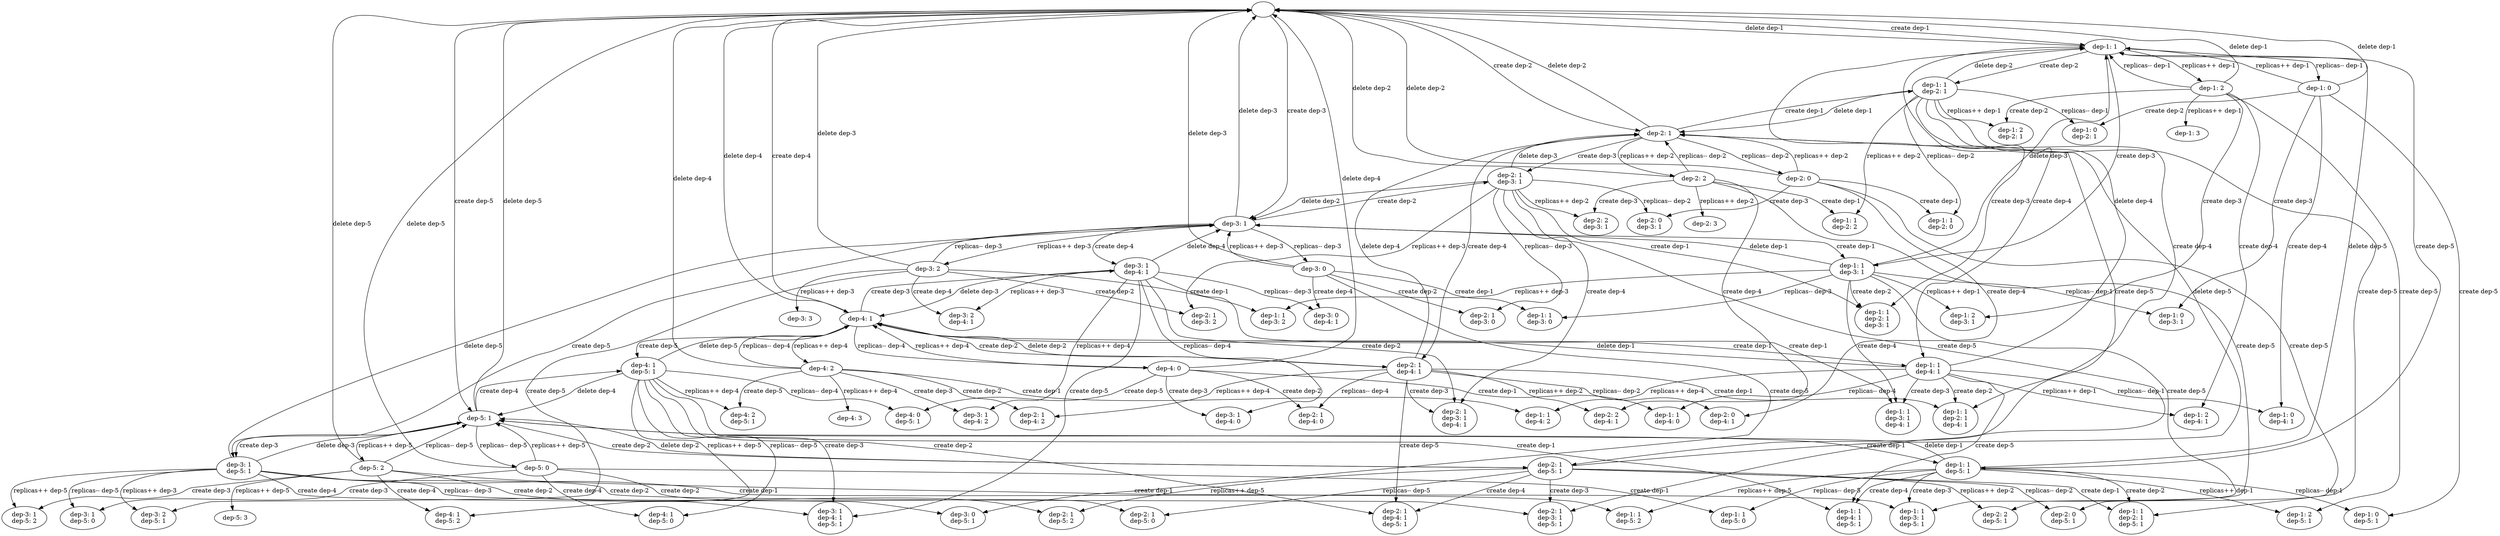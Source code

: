 digraph ClusterGraph {
  0 [label=""];
  1 [label="dep-1: 1"];
  2 [label="dep-2: 1"];
  3 [label="dep-3: 1"];
  4 [label="dep-4: 1"];
  5 [label="dep-5: 1"];
  6 [label="dep-1: 1\ndep-2: 1"];
  7 [label="dep-1: 1\ndep-3: 1"];
  8 [label="dep-1: 1\ndep-4: 1"];
  9 [label="dep-1: 1\ndep-5: 1"];
  10 [label="dep-1: 2"];
  11 [label="dep-1: 0"];
  12 [label="dep-2: 1\ndep-3: 1"];
  13 [label="dep-2: 1\ndep-4: 1"];
  14 [label="dep-2: 1\ndep-5: 1"];
  15 [label="dep-2: 2"];
  16 [label="dep-2: 0"];
  17 [label="dep-3: 1\ndep-4: 1"];
  18 [label="dep-3: 1\ndep-5: 1"];
  19 [label="dep-3: 2"];
  20 [label="dep-3: 0"];
  21 [label="dep-4: 1\ndep-5: 1"];
  22 [label="dep-4: 2"];
  23 [label="dep-4: 0"];
  24 [label="dep-5: 2"];
  25 [label="dep-5: 0"];
  26 [label="dep-1: 1\ndep-2: 1\ndep-3: 1"];
  27 [label="dep-1: 1\ndep-2: 1\ndep-4: 1"];
  28 [label="dep-1: 1\ndep-2: 1\ndep-5: 1"];
  29 [label="dep-1: 2\ndep-2: 1"];
  30 [label="dep-1: 0\ndep-2: 1"];
  31 [label="dep-1: 1\ndep-2: 2"];
  32 [label="dep-1: 1\ndep-2: 0"];
  33 [label="dep-1: 1\ndep-3: 1\ndep-4: 1"];
  34 [label="dep-1: 1\ndep-3: 1\ndep-5: 1"];
  35 [label="dep-1: 2\ndep-3: 1"];
  36 [label="dep-1: 0\ndep-3: 1"];
  37 [label="dep-1: 1\ndep-3: 2"];
  38 [label="dep-1: 1\ndep-3: 0"];
  39 [label="dep-1: 1\ndep-4: 1\ndep-5: 1"];
  40 [label="dep-1: 2\ndep-4: 1"];
  41 [label="dep-1: 0\ndep-4: 1"];
  42 [label="dep-1: 1\ndep-4: 2"];
  43 [label="dep-1: 1\ndep-4: 0"];
  44 [label="dep-1: 2\ndep-5: 1"];
  45 [label="dep-1: 0\ndep-5: 1"];
  46 [label="dep-1: 1\ndep-5: 2"];
  47 [label="dep-1: 1\ndep-5: 0"];
  48 [label="dep-1: 3"];
  49 [label="dep-2: 1\ndep-3: 1\ndep-4: 1"];
  50 [label="dep-2: 1\ndep-3: 1\ndep-5: 1"];
  51 [label="dep-2: 2\ndep-3: 1"];
  52 [label="dep-2: 0\ndep-3: 1"];
  53 [label="dep-2: 1\ndep-3: 2"];
  54 [label="dep-2: 1\ndep-3: 0"];
  55 [label="dep-2: 1\ndep-4: 1\ndep-5: 1"];
  56 [label="dep-2: 2\ndep-4: 1"];
  57 [label="dep-2: 0\ndep-4: 1"];
  58 [label="dep-2: 1\ndep-4: 2"];
  59 [label="dep-2: 1\ndep-4: 0"];
  60 [label="dep-2: 2\ndep-5: 1"];
  61 [label="dep-2: 0\ndep-5: 1"];
  62 [label="dep-2: 1\ndep-5: 2"];
  63 [label="dep-2: 1\ndep-5: 0"];
  64 [label="dep-2: 3"];
  65 [label="dep-3: 1\ndep-4: 1\ndep-5: 1"];
  66 [label="dep-3: 2\ndep-4: 1"];
  67 [label="dep-3: 0\ndep-4: 1"];
  68 [label="dep-3: 1\ndep-4: 2"];
  69 [label="dep-3: 1\ndep-4: 0"];
  70 [label="dep-3: 2\ndep-5: 1"];
  71 [label="dep-3: 0\ndep-5: 1"];
  72 [label="dep-3: 1\ndep-5: 2"];
  73 [label="dep-3: 1\ndep-5: 0"];
  74 [label="dep-3: 3"];
  75 [label="dep-4: 2\ndep-5: 1"];
  76 [label="dep-4: 0\ndep-5: 1"];
  77 [label="dep-4: 1\ndep-5: 2"];
  78 [label="dep-4: 1\ndep-5: 0"];
  79 [label="dep-4: 3"];
  80 [label="dep-5: 3"];
  0 -> 1 [label="create dep-1"];
  0 -> 2 [label="create dep-2"];
  0 -> 3 [label="create dep-3"];
  0 -> 4 [label="create dep-4"];
  0 -> 5 [label="create dep-5"];
  1 -> 0 [label="delete dep-1"];
  1 -> 6 [label="create dep-2"];
  1 -> 7 [label="create dep-3"];
  1 -> 8 [label="create dep-4"];
  1 -> 9 [label="create dep-5"];
  1 -> 10 [label="replicas++ dep-1"];
  1 -> 11 [label="replicas-- dep-1"];
  2 -> 6 [label="create dep-1"];
  2 -> 0 [label="delete dep-2"];
  2 -> 12 [label="create dep-3"];
  2 -> 13 [label="create dep-4"];
  2 -> 14 [label="create dep-5"];
  2 -> 15 [label="replicas++ dep-2"];
  2 -> 16 [label="replicas-- dep-2"];
  3 -> 7 [label="create dep-1"];
  3 -> 12 [label="create dep-2"];
  3 -> 0 [label="delete dep-3"];
  3 -> 17 [label="create dep-4"];
  3 -> 18 [label="create dep-5"];
  3 -> 19 [label="replicas++ dep-3"];
  3 -> 20 [label="replicas-- dep-3"];
  4 -> 8 [label="create dep-1"];
  4 -> 13 [label="create dep-2"];
  4 -> 17 [label="create dep-3"];
  4 -> 0 [label="delete dep-4"];
  4 -> 21 [label="create dep-5"];
  4 -> 22 [label="replicas++ dep-4"];
  4 -> 23 [label="replicas-- dep-4"];
  5 -> 9 [label="create dep-1"];
  5 -> 14 [label="create dep-2"];
  5 -> 18 [label="create dep-3"];
  5 -> 21 [label="create dep-4"];
  5 -> 0 [label="delete dep-5"];
  5 -> 24 [label="replicas++ dep-5"];
  5 -> 25 [label="replicas-- dep-5"];
  6 -> 2 [label="delete dep-1"];
  6 -> 1 [label="delete dep-2"];
  6 -> 26 [label="create dep-3"];
  6 -> 27 [label="create dep-4"];
  6 -> 28 [label="create dep-5"];
  6 -> 29 [label="replicas++ dep-1"];
  6 -> 30 [label="replicas-- dep-1"];
  6 -> 31 [label="replicas++ dep-2"];
  6 -> 32 [label="replicas-- dep-2"];
  7 -> 3 [label="delete dep-1"];
  7 -> 26 [label="create dep-2"];
  7 -> 1 [label="delete dep-3"];
  7 -> 33 [label="create dep-4"];
  7 -> 34 [label="create dep-5"];
  7 -> 35 [label="replicas++ dep-1"];
  7 -> 36 [label="replicas-- dep-1"];
  7 -> 37 [label="replicas++ dep-3"];
  7 -> 38 [label="replicas-- dep-3"];
  8 -> 4 [label="delete dep-1"];
  8 -> 27 [label="create dep-2"];
  8 -> 33 [label="create dep-3"];
  8 -> 1 [label="delete dep-4"];
  8 -> 39 [label="create dep-5"];
  8 -> 40 [label="replicas++ dep-1"];
  8 -> 41 [label="replicas-- dep-1"];
  8 -> 42 [label="replicas++ dep-4"];
  8 -> 43 [label="replicas-- dep-4"];
  9 -> 5 [label="delete dep-1"];
  9 -> 28 [label="create dep-2"];
  9 -> 34 [label="create dep-3"];
  9 -> 39 [label="create dep-4"];
  9 -> 1 [label="delete dep-5"];
  9 -> 44 [label="replicas++ dep-1"];
  9 -> 45 [label="replicas-- dep-1"];
  9 -> 46 [label="replicas++ dep-5"];
  9 -> 47 [label="replicas-- dep-5"];
  10 -> 0 [label="delete dep-1"];
  10 -> 29 [label="create dep-2"];
  10 -> 35 [label="create dep-3"];
  10 -> 40 [label="create dep-4"];
  10 -> 44 [label="create dep-5"];
  10 -> 48 [label="replicas++ dep-1"];
  10 -> 1 [label="replicas-- dep-1"];
  11 -> 0 [label="delete dep-1"];
  11 -> 30 [label="create dep-2"];
  11 -> 36 [label="create dep-3"];
  11 -> 41 [label="create dep-4"];
  11 -> 45 [label="create dep-5"];
  11 -> 1 [label="replicas++ dep-1"];
  12 -> 26 [label="create dep-1"];
  12 -> 3 [label="delete dep-2"];
  12 -> 2 [label="delete dep-3"];
  12 -> 49 [label="create dep-4"];
  12 -> 50 [label="create dep-5"];
  12 -> 51 [label="replicas++ dep-2"];
  12 -> 52 [label="replicas-- dep-2"];
  12 -> 53 [label="replicas++ dep-3"];
  12 -> 54 [label="replicas-- dep-3"];
  13 -> 27 [label="create dep-1"];
  13 -> 4 [label="delete dep-2"];
  13 -> 49 [label="create dep-3"];
  13 -> 2 [label="delete dep-4"];
  13 -> 55 [label="create dep-5"];
  13 -> 56 [label="replicas++ dep-2"];
  13 -> 57 [label="replicas-- dep-2"];
  13 -> 58 [label="replicas++ dep-4"];
  13 -> 59 [label="replicas-- dep-4"];
  14 -> 28 [label="create dep-1"];
  14 -> 5 [label="delete dep-2"];
  14 -> 50 [label="create dep-3"];
  14 -> 55 [label="create dep-4"];
  14 -> 2 [label="delete dep-5"];
  14 -> 60 [label="replicas++ dep-2"];
  14 -> 61 [label="replicas-- dep-2"];
  14 -> 62 [label="replicas++ dep-5"];
  14 -> 63 [label="replicas-- dep-5"];
  15 -> 31 [label="create dep-1"];
  15 -> 0 [label="delete dep-2"];
  15 -> 51 [label="create dep-3"];
  15 -> 56 [label="create dep-4"];
  15 -> 60 [label="create dep-5"];
  15 -> 64 [label="replicas++ dep-2"];
  15 -> 2 [label="replicas-- dep-2"];
  16 -> 32 [label="create dep-1"];
  16 -> 0 [label="delete dep-2"];
  16 -> 52 [label="create dep-3"];
  16 -> 57 [label="create dep-4"];
  16 -> 61 [label="create dep-5"];
  16 -> 2 [label="replicas++ dep-2"];
  17 -> 33 [label="create dep-1"];
  17 -> 49 [label="create dep-2"];
  17 -> 4 [label="delete dep-3"];
  17 -> 3 [label="delete dep-4"];
  17 -> 65 [label="create dep-5"];
  17 -> 66 [label="replicas++ dep-3"];
  17 -> 67 [label="replicas-- dep-3"];
  17 -> 68 [label="replicas++ dep-4"];
  17 -> 69 [label="replicas-- dep-4"];
  18 -> 34 [label="create dep-1"];
  18 -> 50 [label="create dep-2"];
  18 -> 5 [label="delete dep-3"];
  18 -> 65 [label="create dep-4"];
  18 -> 3 [label="delete dep-5"];
  18 -> 70 [label="replicas++ dep-3"];
  18 -> 71 [label="replicas-- dep-3"];
  18 -> 72 [label="replicas++ dep-5"];
  18 -> 73 [label="replicas-- dep-5"];
  19 -> 37 [label="create dep-1"];
  19 -> 53 [label="create dep-2"];
  19 -> 0 [label="delete dep-3"];
  19 -> 66 [label="create dep-4"];
  19 -> 70 [label="create dep-5"];
  19 -> 74 [label="replicas++ dep-3"];
  19 -> 3 [label="replicas-- dep-3"];
  20 -> 38 [label="create dep-1"];
  20 -> 54 [label="create dep-2"];
  20 -> 0 [label="delete dep-3"];
  20 -> 67 [label="create dep-4"];
  20 -> 71 [label="create dep-5"];
  20 -> 3 [label="replicas++ dep-3"];
  21 -> 39 [label="create dep-1"];
  21 -> 55 [label="create dep-2"];
  21 -> 65 [label="create dep-3"];
  21 -> 5 [label="delete dep-4"];
  21 -> 4 [label="delete dep-5"];
  21 -> 75 [label="replicas++ dep-4"];
  21 -> 76 [label="replicas-- dep-4"];
  21 -> 77 [label="replicas++ dep-5"];
  21 -> 78 [label="replicas-- dep-5"];
  22 -> 42 [label="create dep-1"];
  22 -> 58 [label="create dep-2"];
  22 -> 68 [label="create dep-3"];
  22 -> 0 [label="delete dep-4"];
  22 -> 75 [label="create dep-5"];
  22 -> 79 [label="replicas++ dep-4"];
  22 -> 4 [label="replicas-- dep-4"];
  23 -> 43 [label="create dep-1"];
  23 -> 59 [label="create dep-2"];
  23 -> 69 [label="create dep-3"];
  23 -> 0 [label="delete dep-4"];
  23 -> 76 [label="create dep-5"];
  23 -> 4 [label="replicas++ dep-4"];
  24 -> 46 [label="create dep-1"];
  24 -> 62 [label="create dep-2"];
  24 -> 72 [label="create dep-3"];
  24 -> 77 [label="create dep-4"];
  24 -> 0 [label="delete dep-5"];
  24 -> 80 [label="replicas++ dep-5"];
  24 -> 5 [label="replicas-- dep-5"];
  25 -> 47 [label="create dep-1"];
  25 -> 63 [label="create dep-2"];
  25 -> 73 [label="create dep-3"];
  25 -> 78 [label="create dep-4"];
  25 -> 0 [label="delete dep-5"];
  25 -> 5 [label="replicas++ dep-5"];
}
